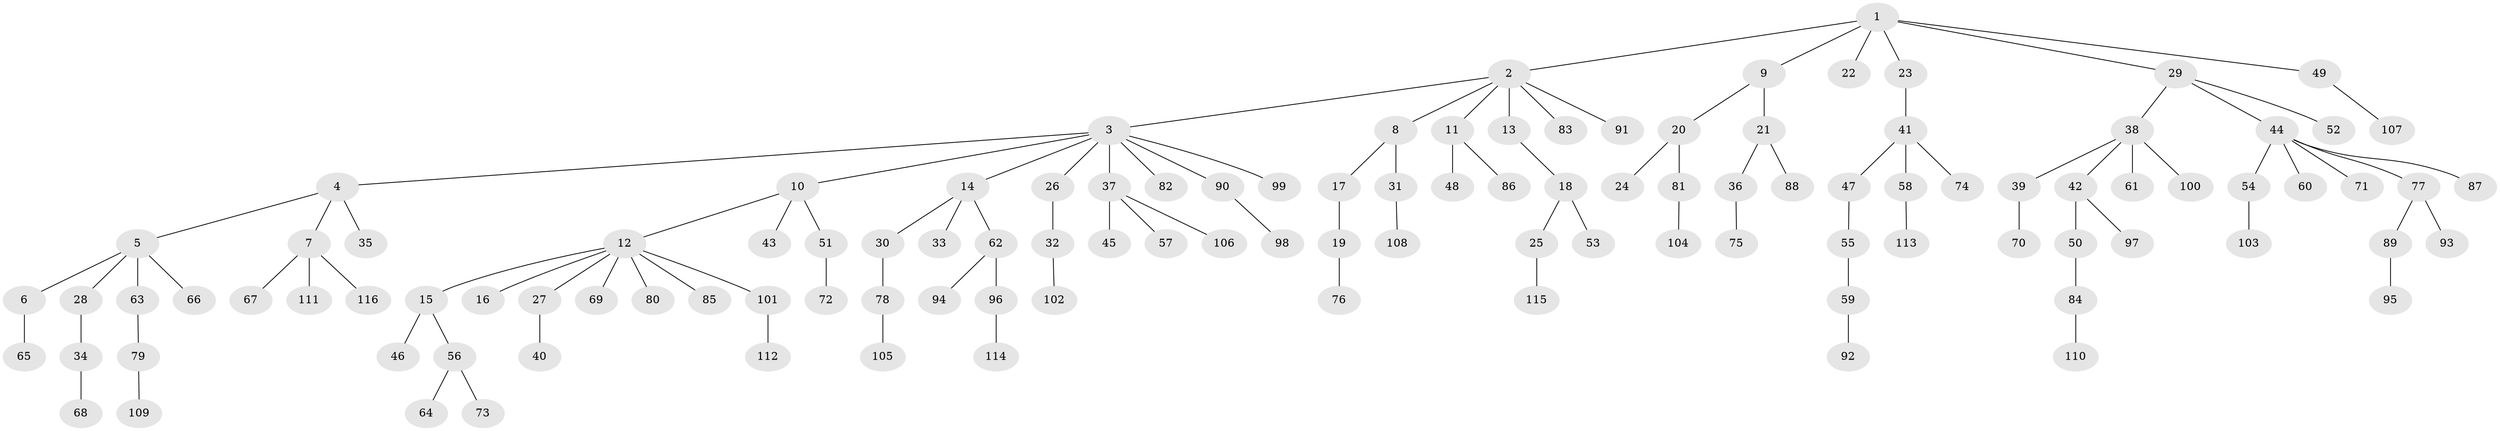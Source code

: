 // Generated by graph-tools (version 1.1) at 2025/50/03/09/25 03:50:18]
// undirected, 116 vertices, 115 edges
graph export_dot {
graph [start="1"]
  node [color=gray90,style=filled];
  1;
  2;
  3;
  4;
  5;
  6;
  7;
  8;
  9;
  10;
  11;
  12;
  13;
  14;
  15;
  16;
  17;
  18;
  19;
  20;
  21;
  22;
  23;
  24;
  25;
  26;
  27;
  28;
  29;
  30;
  31;
  32;
  33;
  34;
  35;
  36;
  37;
  38;
  39;
  40;
  41;
  42;
  43;
  44;
  45;
  46;
  47;
  48;
  49;
  50;
  51;
  52;
  53;
  54;
  55;
  56;
  57;
  58;
  59;
  60;
  61;
  62;
  63;
  64;
  65;
  66;
  67;
  68;
  69;
  70;
  71;
  72;
  73;
  74;
  75;
  76;
  77;
  78;
  79;
  80;
  81;
  82;
  83;
  84;
  85;
  86;
  87;
  88;
  89;
  90;
  91;
  92;
  93;
  94;
  95;
  96;
  97;
  98;
  99;
  100;
  101;
  102;
  103;
  104;
  105;
  106;
  107;
  108;
  109;
  110;
  111;
  112;
  113;
  114;
  115;
  116;
  1 -- 2;
  1 -- 9;
  1 -- 22;
  1 -- 23;
  1 -- 29;
  1 -- 49;
  2 -- 3;
  2 -- 8;
  2 -- 11;
  2 -- 13;
  2 -- 83;
  2 -- 91;
  3 -- 4;
  3 -- 10;
  3 -- 14;
  3 -- 26;
  3 -- 37;
  3 -- 82;
  3 -- 90;
  3 -- 99;
  4 -- 5;
  4 -- 7;
  4 -- 35;
  5 -- 6;
  5 -- 28;
  5 -- 63;
  5 -- 66;
  6 -- 65;
  7 -- 67;
  7 -- 111;
  7 -- 116;
  8 -- 17;
  8 -- 31;
  9 -- 20;
  9 -- 21;
  10 -- 12;
  10 -- 43;
  10 -- 51;
  11 -- 48;
  11 -- 86;
  12 -- 15;
  12 -- 16;
  12 -- 27;
  12 -- 69;
  12 -- 80;
  12 -- 85;
  12 -- 101;
  13 -- 18;
  14 -- 30;
  14 -- 33;
  14 -- 62;
  15 -- 46;
  15 -- 56;
  17 -- 19;
  18 -- 25;
  18 -- 53;
  19 -- 76;
  20 -- 24;
  20 -- 81;
  21 -- 36;
  21 -- 88;
  23 -- 41;
  25 -- 115;
  26 -- 32;
  27 -- 40;
  28 -- 34;
  29 -- 38;
  29 -- 44;
  29 -- 52;
  30 -- 78;
  31 -- 108;
  32 -- 102;
  34 -- 68;
  36 -- 75;
  37 -- 45;
  37 -- 57;
  37 -- 106;
  38 -- 39;
  38 -- 42;
  38 -- 61;
  38 -- 100;
  39 -- 70;
  41 -- 47;
  41 -- 58;
  41 -- 74;
  42 -- 50;
  42 -- 97;
  44 -- 54;
  44 -- 60;
  44 -- 71;
  44 -- 77;
  44 -- 87;
  47 -- 55;
  49 -- 107;
  50 -- 84;
  51 -- 72;
  54 -- 103;
  55 -- 59;
  56 -- 64;
  56 -- 73;
  58 -- 113;
  59 -- 92;
  62 -- 94;
  62 -- 96;
  63 -- 79;
  77 -- 89;
  77 -- 93;
  78 -- 105;
  79 -- 109;
  81 -- 104;
  84 -- 110;
  89 -- 95;
  90 -- 98;
  96 -- 114;
  101 -- 112;
}
